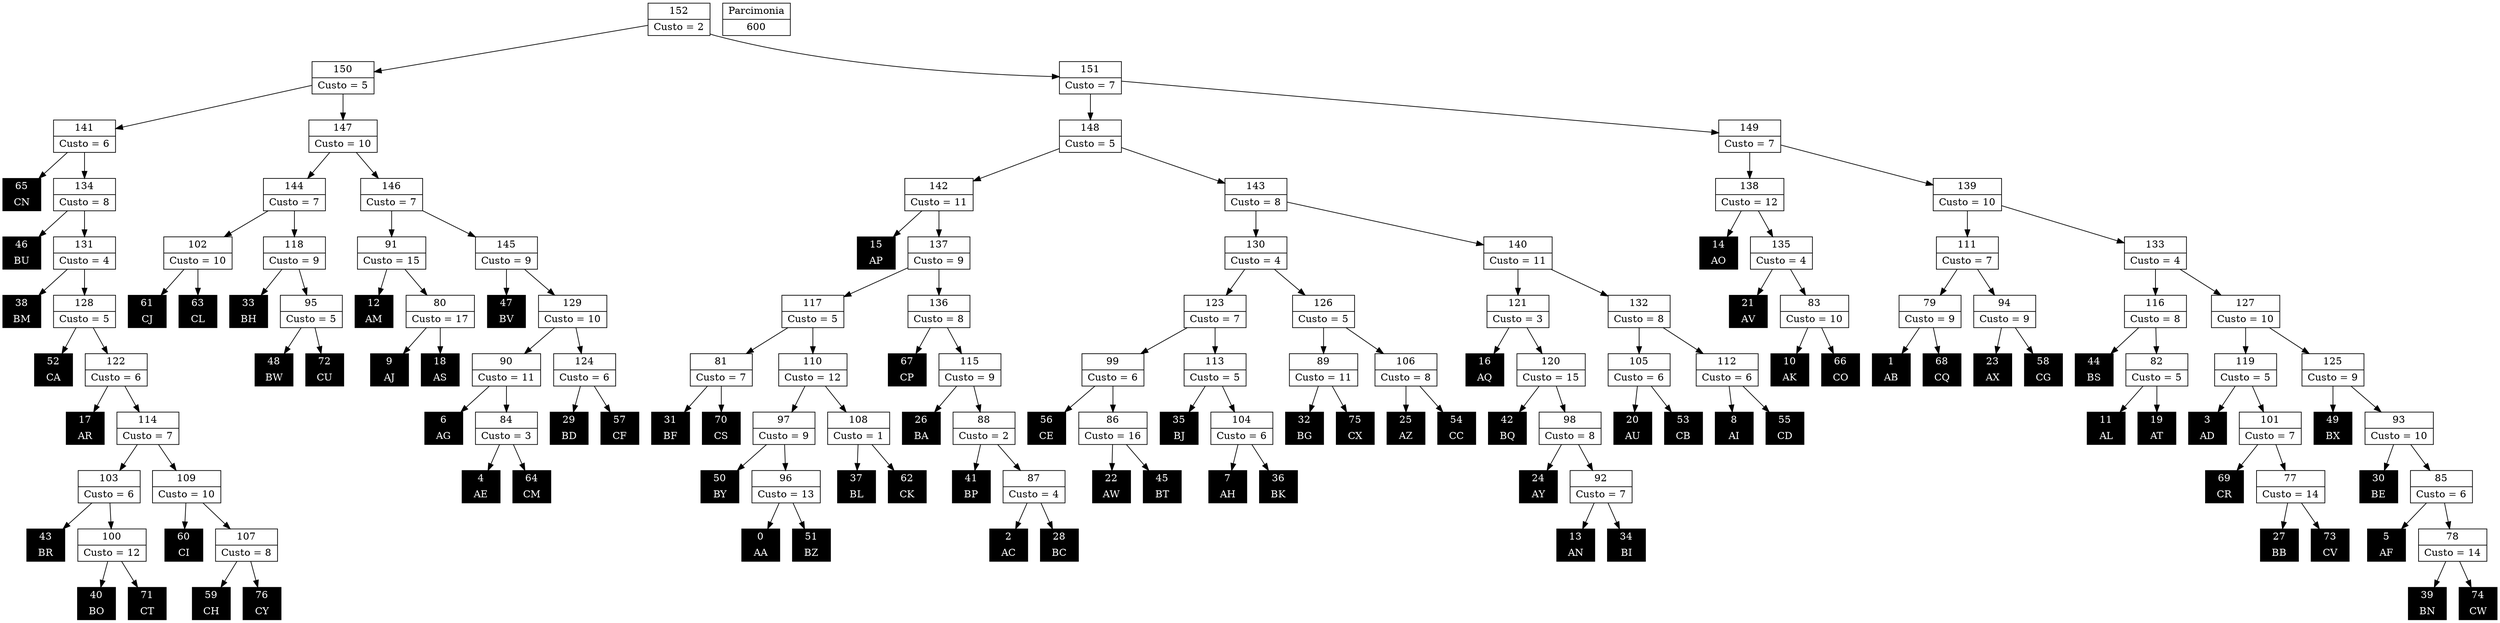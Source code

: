 Digraph G {
0 [shape="record", label="{0 | AA}",style=filled, color=black, fontcolor=white,fontsize=14, height=0.5]
1 [shape="record", label="{1 | AB}",style=filled, color=black, fontcolor=white,fontsize=14, height=0.5]
2 [shape="record", label="{2 | AC}",style=filled, color=black, fontcolor=white,fontsize=14, height=0.5]
3 [shape="record", label="{3 | AD}",style=filled, color=black, fontcolor=white,fontsize=14, height=0.5]
4 [shape="record", label="{4 | AE}",style=filled, color=black, fontcolor=white,fontsize=14, height=0.5]
5 [shape="record", label="{5 | AF}",style=filled, color=black, fontcolor=white,fontsize=14, height=0.5]
6 [shape="record", label="{6 | AG}",style=filled, color=black, fontcolor=white,fontsize=14, height=0.5]
7 [shape="record", label="{7 | AH}",style=filled, color=black, fontcolor=white,fontsize=14, height=0.5]
8 [shape="record", label="{8 | AI}",style=filled, color=black, fontcolor=white,fontsize=14, height=0.5]
9 [shape="record", label="{9 | AJ}",style=filled, color=black, fontcolor=white,fontsize=14, height=0.5]
10 [shape="record", label="{10 | AK}",style=filled, color=black, fontcolor=white,fontsize=14, height=0.5]
11 [shape="record", label="{11 | AL}",style=filled, color=black, fontcolor=white,fontsize=14, height=0.5]
12 [shape="record", label="{12 | AM}",style=filled, color=black, fontcolor=white,fontsize=14, height=0.5]
13 [shape="record", label="{13 | AN}",style=filled, color=black, fontcolor=white,fontsize=14, height=0.5]
14 [shape="record", label="{14 | AO}",style=filled, color=black, fontcolor=white,fontsize=14, height=0.5]
15 [shape="record", label="{15 | AP}",style=filled, color=black, fontcolor=white,fontsize=14, height=0.5]
16 [shape="record", label="{16 | AQ}",style=filled, color=black, fontcolor=white,fontsize=14, height=0.5]
17 [shape="record", label="{17 | AR}",style=filled, color=black, fontcolor=white,fontsize=14, height=0.5]
18 [shape="record", label="{18 | AS}",style=filled, color=black, fontcolor=white,fontsize=14, height=0.5]
19 [shape="record", label="{19 | AT}",style=filled, color=black, fontcolor=white,fontsize=14, height=0.5]
20 [shape="record", label="{20 | AU}",style=filled, color=black, fontcolor=white,fontsize=14, height=0.5]
21 [shape="record", label="{21 | AV}",style=filled, color=black, fontcolor=white,fontsize=14, height=0.5]
22 [shape="record", label="{22 | AW}",style=filled, color=black, fontcolor=white,fontsize=14, height=0.5]
23 [shape="record", label="{23 | AX}",style=filled, color=black, fontcolor=white,fontsize=14, height=0.5]
24 [shape="record", label="{24 | AY}",style=filled, color=black, fontcolor=white,fontsize=14, height=0.5]
25 [shape="record", label="{25 | AZ}",style=filled, color=black, fontcolor=white,fontsize=14, height=0.5]
26 [shape="record", label="{26 | BA}",style=filled, color=black, fontcolor=white,fontsize=14, height=0.5]
27 [shape="record", label="{27 | BB}",style=filled, color=black, fontcolor=white,fontsize=14, height=0.5]
28 [shape="record", label="{28 | BC}",style=filled, color=black, fontcolor=white,fontsize=14, height=0.5]
29 [shape="record", label="{29 | BD}",style=filled, color=black, fontcolor=white,fontsize=14, height=0.5]
30 [shape="record", label="{30 | BE}",style=filled, color=black, fontcolor=white,fontsize=14, height=0.5]
31 [shape="record", label="{31 | BF}",style=filled, color=black, fontcolor=white,fontsize=14, height=0.5]
32 [shape="record", label="{32 | BG}",style=filled, color=black, fontcolor=white,fontsize=14, height=0.5]
33 [shape="record", label="{33 | BH}",style=filled, color=black, fontcolor=white,fontsize=14, height=0.5]
34 [shape="record", label="{34 | BI}",style=filled, color=black, fontcolor=white,fontsize=14, height=0.5]
35 [shape="record", label="{35 | BJ}",style=filled, color=black, fontcolor=white,fontsize=14, height=0.5]
36 [shape="record", label="{36 | BK}",style=filled, color=black, fontcolor=white,fontsize=14, height=0.5]
37 [shape="record", label="{37 | BL}",style=filled, color=black, fontcolor=white,fontsize=14, height=0.5]
38 [shape="record", label="{38 | BM}",style=filled, color=black, fontcolor=white,fontsize=14, height=0.5]
39 [shape="record", label="{39 | BN}",style=filled, color=black, fontcolor=white,fontsize=14, height=0.5]
40 [shape="record", label="{40 | BO}",style=filled, color=black, fontcolor=white,fontsize=14, height=0.5]
41 [shape="record", label="{41 | BP}",style=filled, color=black, fontcolor=white,fontsize=14, height=0.5]
42 [shape="record", label="{42 | BQ}",style=filled, color=black, fontcolor=white,fontsize=14, height=0.5]
43 [shape="record", label="{43 | BR}",style=filled, color=black, fontcolor=white,fontsize=14, height=0.5]
44 [shape="record", label="{44 | BS}",style=filled, color=black, fontcolor=white,fontsize=14, height=0.5]
45 [shape="record", label="{45 | BT}",style=filled, color=black, fontcolor=white,fontsize=14, height=0.5]
46 [shape="record", label="{46 | BU}",style=filled, color=black, fontcolor=white,fontsize=14, height=0.5]
47 [shape="record", label="{47 | BV}",style=filled, color=black, fontcolor=white,fontsize=14, height=0.5]
48 [shape="record", label="{48 | BW}",style=filled, color=black, fontcolor=white,fontsize=14, height=0.5]
49 [shape="record", label="{49 | BX}",style=filled, color=black, fontcolor=white,fontsize=14, height=0.5]
50 [shape="record", label="{50 | BY}",style=filled, color=black, fontcolor=white,fontsize=14, height=0.5]
51 [shape="record", label="{51 | BZ}",style=filled, color=black, fontcolor=white,fontsize=14, height=0.5]
52 [shape="record", label="{52 | CA}",style=filled, color=black, fontcolor=white,fontsize=14, height=0.5]
53 [shape="record", label="{53 | CB}",style=filled, color=black, fontcolor=white,fontsize=14, height=0.5]
54 [shape="record", label="{54 | CC}",style=filled, color=black, fontcolor=white,fontsize=14, height=0.5]
55 [shape="record", label="{55 | CD}",style=filled, color=black, fontcolor=white,fontsize=14, height=0.5]
56 [shape="record", label="{56 | CE}",style=filled, color=black, fontcolor=white,fontsize=14, height=0.5]
57 [shape="record", label="{57 | CF}",style=filled, color=black, fontcolor=white,fontsize=14, height=0.5]
58 [shape="record", label="{58 | CG}",style=filled, color=black, fontcolor=white,fontsize=14, height=0.5]
59 [shape="record", label="{59 | CH}",style=filled, color=black, fontcolor=white,fontsize=14, height=0.5]
60 [shape="record", label="{60 | CI}",style=filled, color=black, fontcolor=white,fontsize=14, height=0.5]
61 [shape="record", label="{61 | CJ}",style=filled, color=black, fontcolor=white,fontsize=14, height=0.5]
62 [shape="record", label="{62 | CK}",style=filled, color=black, fontcolor=white,fontsize=14, height=0.5]
63 [shape="record", label="{63 | CL}",style=filled, color=black, fontcolor=white,fontsize=14, height=0.5]
64 [shape="record", label="{64 | CM}",style=filled, color=black, fontcolor=white,fontsize=14, height=0.5]
65 [shape="record", label="{65 | CN}",style=filled, color=black, fontcolor=white,fontsize=14, height=0.5]
66 [shape="record", label="{66 | CO}",style=filled, color=black, fontcolor=white,fontsize=14, height=0.5]
67 [shape="record", label="{67 | CP}",style=filled, color=black, fontcolor=white,fontsize=14, height=0.5]
68 [shape="record", label="{68 | CQ}",style=filled, color=black, fontcolor=white,fontsize=14, height=0.5]
69 [shape="record", label="{69 | CR}",style=filled, color=black, fontcolor=white,fontsize=14, height=0.5]
70 [shape="record", label="{70 | CS}",style=filled, color=black, fontcolor=white,fontsize=14, height=0.5]
71 [shape="record", label="{71 | CT}",style=filled, color=black, fontcolor=white,fontsize=14, height=0.5]
72 [shape="record", label="{72 | CU}",style=filled, color=black, fontcolor=white,fontsize=14, height=0.5]
73 [shape="record", label="{73 | CV}",style=filled, color=black, fontcolor=white,fontsize=14, height=0.5]
74 [shape="record", label="{74 | CW}",style=filled, color=black, fontcolor=white,fontsize=14, height=0.5]
75 [shape="record", label="{75 | CX}",style=filled, color=black, fontcolor=white,fontsize=14, height=0.5]
76 [shape="record", label="{76 | CY}",style=filled, color=black, fontcolor=white,fontsize=14, height=0.5]
77 [shape="record", label="{77|Custo = 14}"]
78 [shape="record", label="{78|Custo = 14}"]
79 [shape="record", label="{79|Custo = 9}"]
80 [shape="record", label="{80|Custo = 17}"]
81 [shape="record", label="{81|Custo = 7}"]
82 [shape="record", label="{82|Custo = 5}"]
83 [shape="record", label="{83|Custo = 10}"]
84 [shape="record", label="{84|Custo = 3}"]
85 [shape="record", label="{85|Custo = 6}"]
86 [shape="record", label="{86|Custo = 16}"]
87 [shape="record", label="{87|Custo = 4}"]
88 [shape="record", label="{88|Custo = 2}"]
89 [shape="record", label="{89|Custo = 11}"]
90 [shape="record", label="{90|Custo = 11}"]
91 [shape="record", label="{91|Custo = 15}"]
92 [shape="record", label="{92|Custo = 7}"]
93 [shape="record", label="{93|Custo = 10}"]
94 [shape="record", label="{94|Custo = 9}"]
95 [shape="record", label="{95|Custo = 5}"]
96 [shape="record", label="{96|Custo = 13}"]
97 [shape="record", label="{97|Custo = 9}"]
98 [shape="record", label="{98|Custo = 8}"]
99 [shape="record", label="{99|Custo = 6}"]
100 [shape="record", label="{100|Custo = 12}"]
101 [shape="record", label="{101|Custo = 7}"]
102 [shape="record", label="{102|Custo = 10}"]
103 [shape="record", label="{103|Custo = 6}"]
104 [shape="record", label="{104|Custo = 6}"]
105 [shape="record", label="{105|Custo = 6}"]
106 [shape="record", label="{106|Custo = 8}"]
107 [shape="record", label="{107|Custo = 8}"]
108 [shape="record", label="{108|Custo = 1}"]
109 [shape="record", label="{109|Custo = 10}"]
110 [shape="record", label="{110|Custo = 12}"]
111 [shape="record", label="{111|Custo = 7}"]
112 [shape="record", label="{112|Custo = 6}"]
113 [shape="record", label="{113|Custo = 5}"]
114 [shape="record", label="{114|Custo = 7}"]
115 [shape="record", label="{115|Custo = 9}"]
116 [shape="record", label="{116|Custo = 8}"]
117 [shape="record", label="{117|Custo = 5}"]
118 [shape="record", label="{118|Custo = 9}"]
119 [shape="record", label="{119|Custo = 5}"]
120 [shape="record", label="{120|Custo = 15}"]
121 [shape="record", label="{121|Custo = 3}"]
122 [shape="record", label="{122|Custo = 6}"]
123 [shape="record", label="{123|Custo = 7}"]
124 [shape="record", label="{124|Custo = 6}"]
125 [shape="record", label="{125|Custo = 9}"]
126 [shape="record", label="{126|Custo = 5}"]
127 [shape="record", label="{127|Custo = 10}"]
128 [shape="record", label="{128|Custo = 5}"]
129 [shape="record", label="{129|Custo = 10}"]
130 [shape="record", label="{130|Custo = 4}"]
131 [shape="record", label="{131|Custo = 4}"]
132 [shape="record", label="{132|Custo = 8}"]
133 [shape="record", label="{133|Custo = 4}"]
134 [shape="record", label="{134|Custo = 8}"]
135 [shape="record", label="{135|Custo = 4}"]
136 [shape="record", label="{136|Custo = 8}"]
137 [shape="record", label="{137|Custo = 9}"]
138 [shape="record", label="{138|Custo = 12}"]
139 [shape="record", label="{139|Custo = 10}"]
140 [shape="record", label="{140|Custo = 11}"]
141 [shape="record", label="{141|Custo = 6}"]
142 [shape="record", label="{142|Custo = 11}"]
143 [shape="record", label="{143|Custo = 8}"]
144 [shape="record", label="{144|Custo = 7}"]
145 [shape="record", label="{145|Custo = 9}"]
146 [shape="record", label="{146|Custo = 7}"]
147 [shape="record", label="{147|Custo = 10}"]
148 [shape="record", label="{148|Custo = 5}"]
149 [shape="record", label="{149|Custo = 7}"]
150 [shape="record", label="{150|Custo = 5}"]
151 [shape="record", label="{151|Custo = 7}"]
152 [shape="record", label="{152|Custo = 2}"]

77->73
77->27
78->74
78->39
79->68
79->1
80->18
80->9
81->70
81->31
82->19
82->11
83->66
83->10
84->64
84->4
85->78
85->5
86->45
86->22
87->28
87->2
88->87
88->41
89->75
89->32
90->84
90->6
91->80
91->12
92->34
92->13
93->85
93->30
94->58
94->23
95->72
95->48
96->51
96->0
97->96
97->50
98->92
98->24
99->86
99->56
100->71
100->40
101->77
101->69
102->63
102->61
103->100
103->43
104->36
104->7
105->53
105->20
106->54
106->25
107->76
107->59
108->62
108->37
109->107
109->60
110->108
110->97
111->94
111->79
112->55
112->8
113->104
113->35
114->109
114->103
115->88
115->26
116->82
116->44
117->110
117->81
118->95
118->33
119->101
119->3
120->98
120->42
121->120
121->16
122->114
122->17
123->113
123->99
124->57
124->29
125->93
125->49
126->106
126->89
127->125
127->119
128->122
128->52
129->124
129->90
130->126
130->123
131->128
131->38
132->112
132->105
133->127
133->116
134->131
134->46
135->83
135->21
136->115
136->67
137->136
137->117
138->135
138->14
139->133
139->111
140->132
140->121
141->134
141->65
142->137
142->15
143->140
143->130
144->118
144->102
145->129
145->47
146->145
146->91
147->146
147->144
148->143
148->142
149->139
149->138
150->147
150->141
151->149
151->148
152->151
152->150

600 [shape="record", label="{Parcimonia|600}"]
}